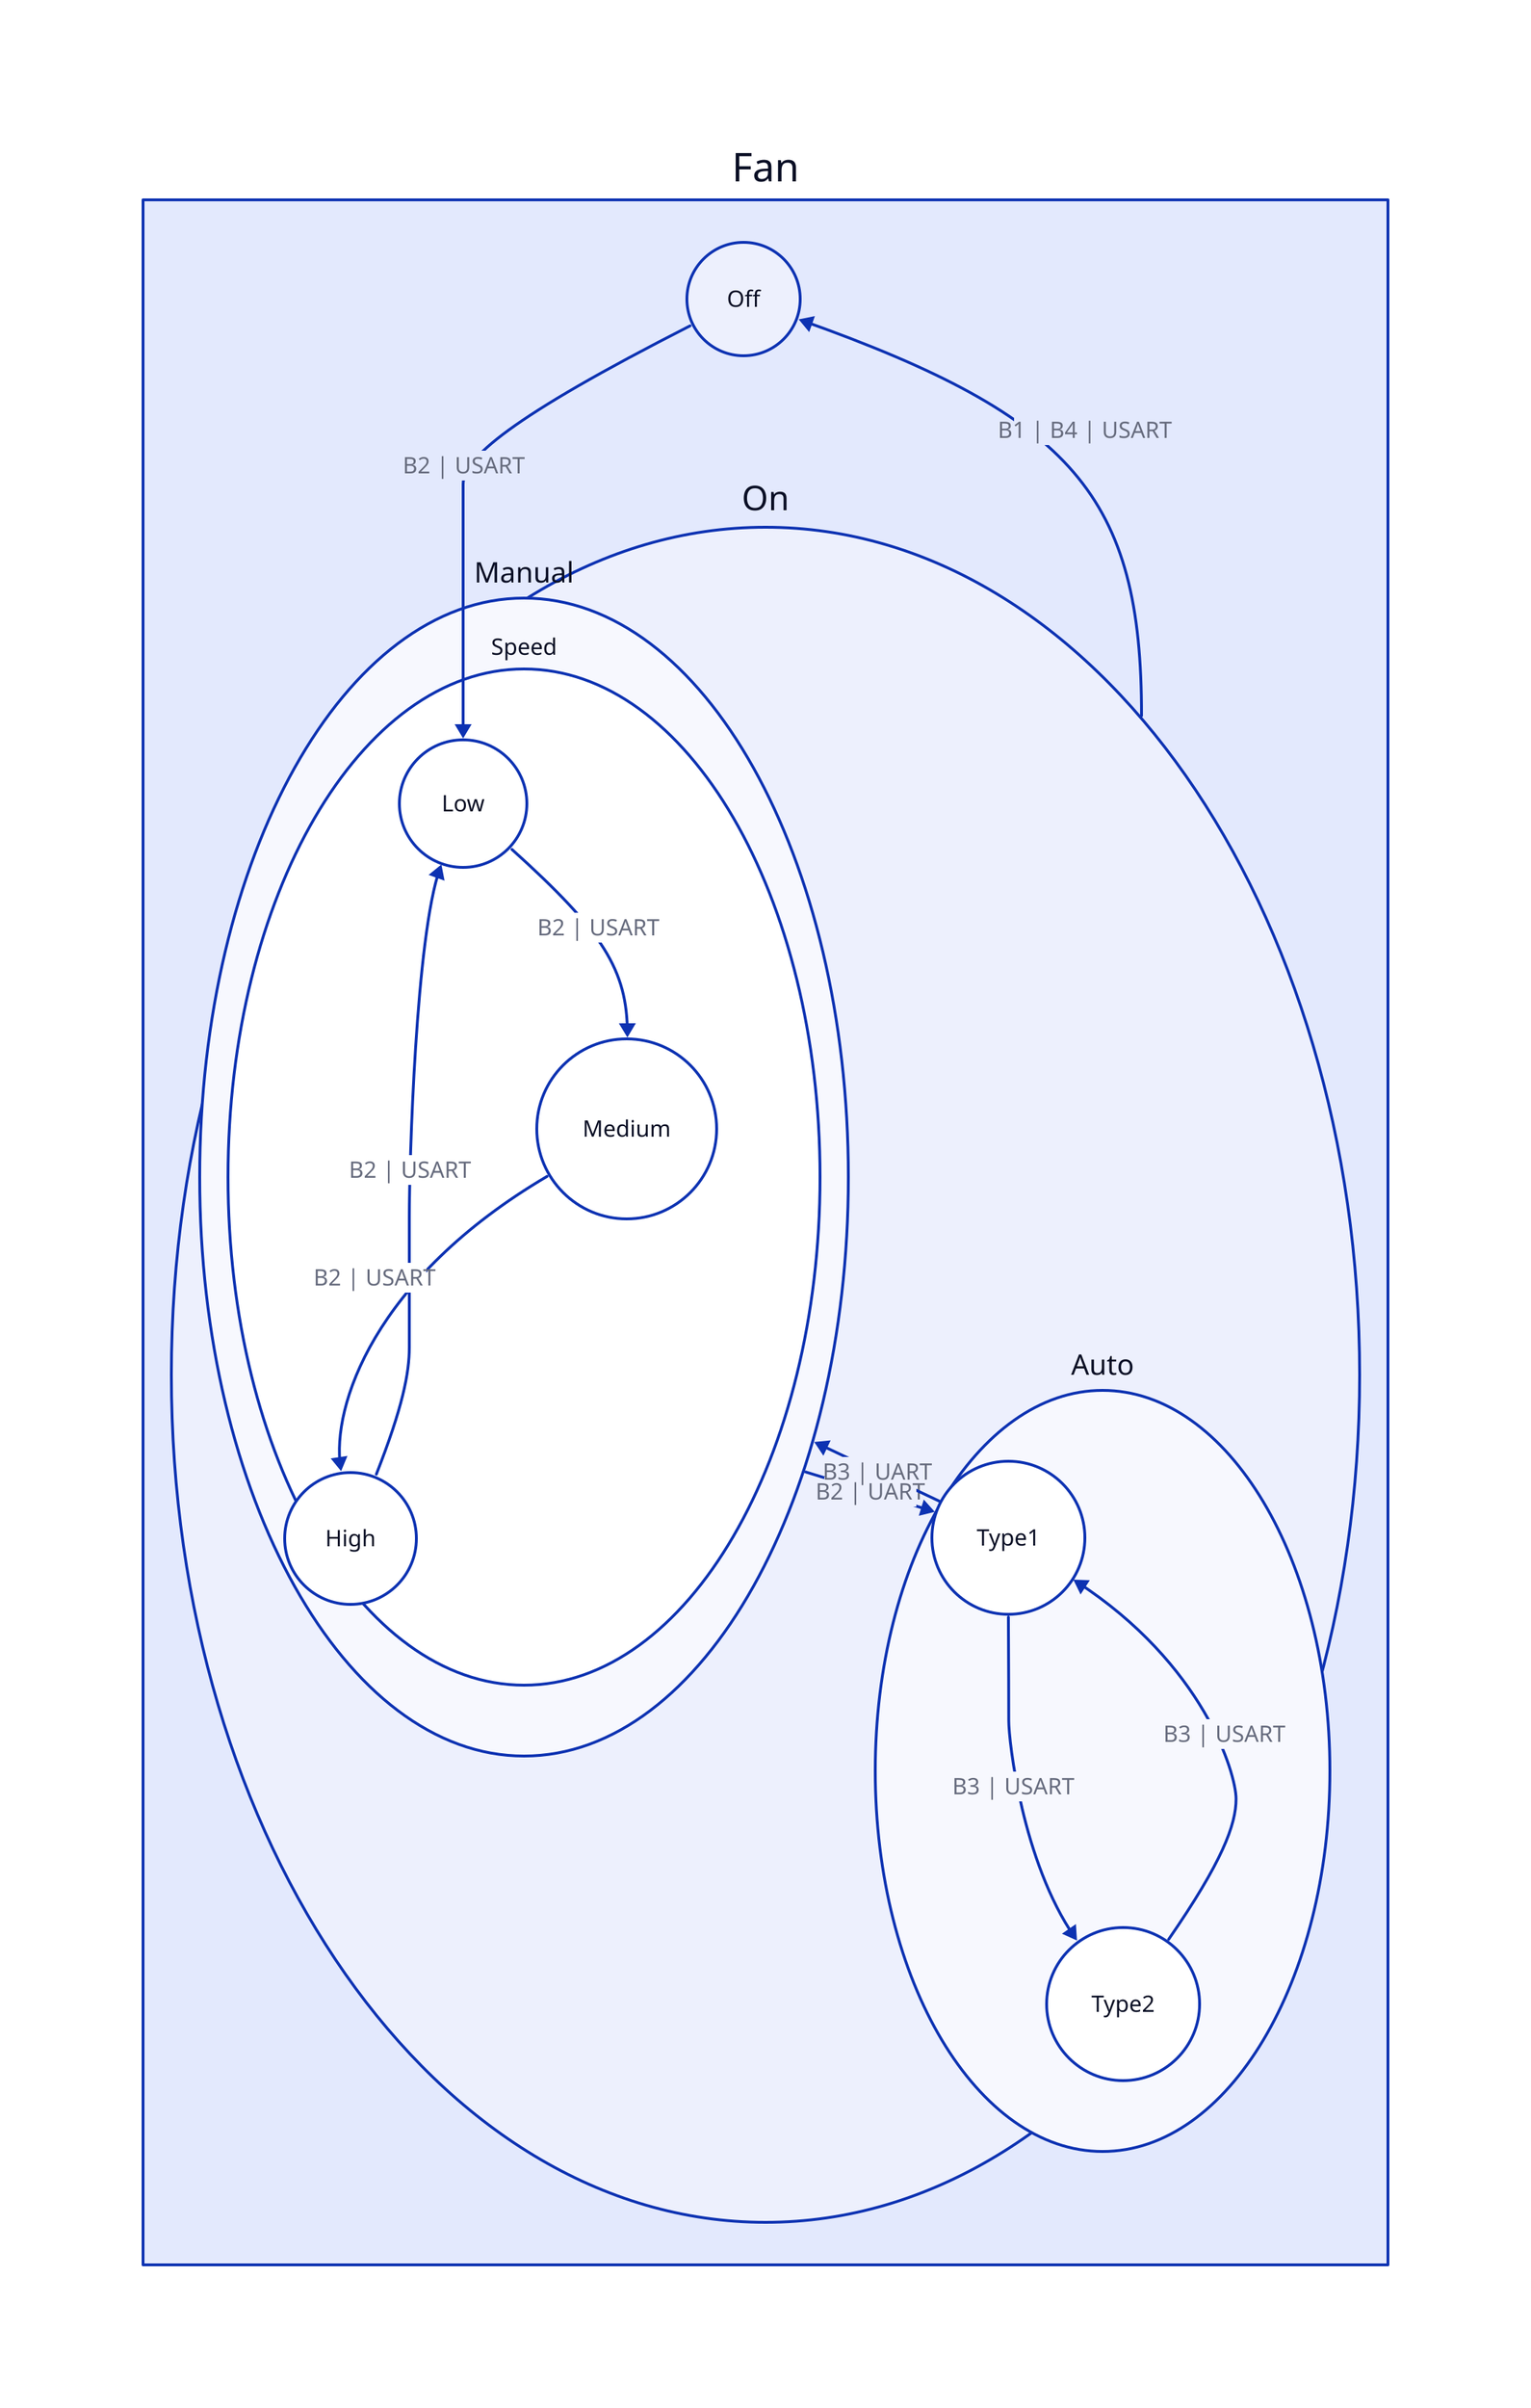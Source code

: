 
Fan: {
  On -> Off: B1 | B4 | USART
  Off -> On.Manual.Speed.Low: B2 | USART

  On: {
    Manual: {
      Speed: {
        Low -> Medium -> High -> Low: B2 | USART
      }
    }
    Auto: {
      Type1 -> Type2 -> Type1: B3 | USART
    }

    Manual -> Auto: B2 | UART
    Manual <- Auto: B3 | UART
  }
  Off

}


Fan.**.shape: circle
# B1: Button 1 (Off)
# B2: Button 2 (Manual entry point, Speed 1 ~ 3 control)
# B2: Button 3 (Auto entry point | Manual mode toggle)
# B3: Button 4 (Shutdown Timer setting: None, 3 minute, 5 minute, 7 minute)

# ELK layout engine TALA.. is not free when use as commercial
# 크기 설정이 안됨.. Tala layout 엔진은 https://app.terrastruct.com/diagrams/1025965684/edit 페이지에서 테스트해봐야함..
# ELK 엔진 문제점.. 키가 레이블에 가려짐..
# DAGRE 엔진 문제점..  배치에 따라 connection 화살표가 안보임.
# 